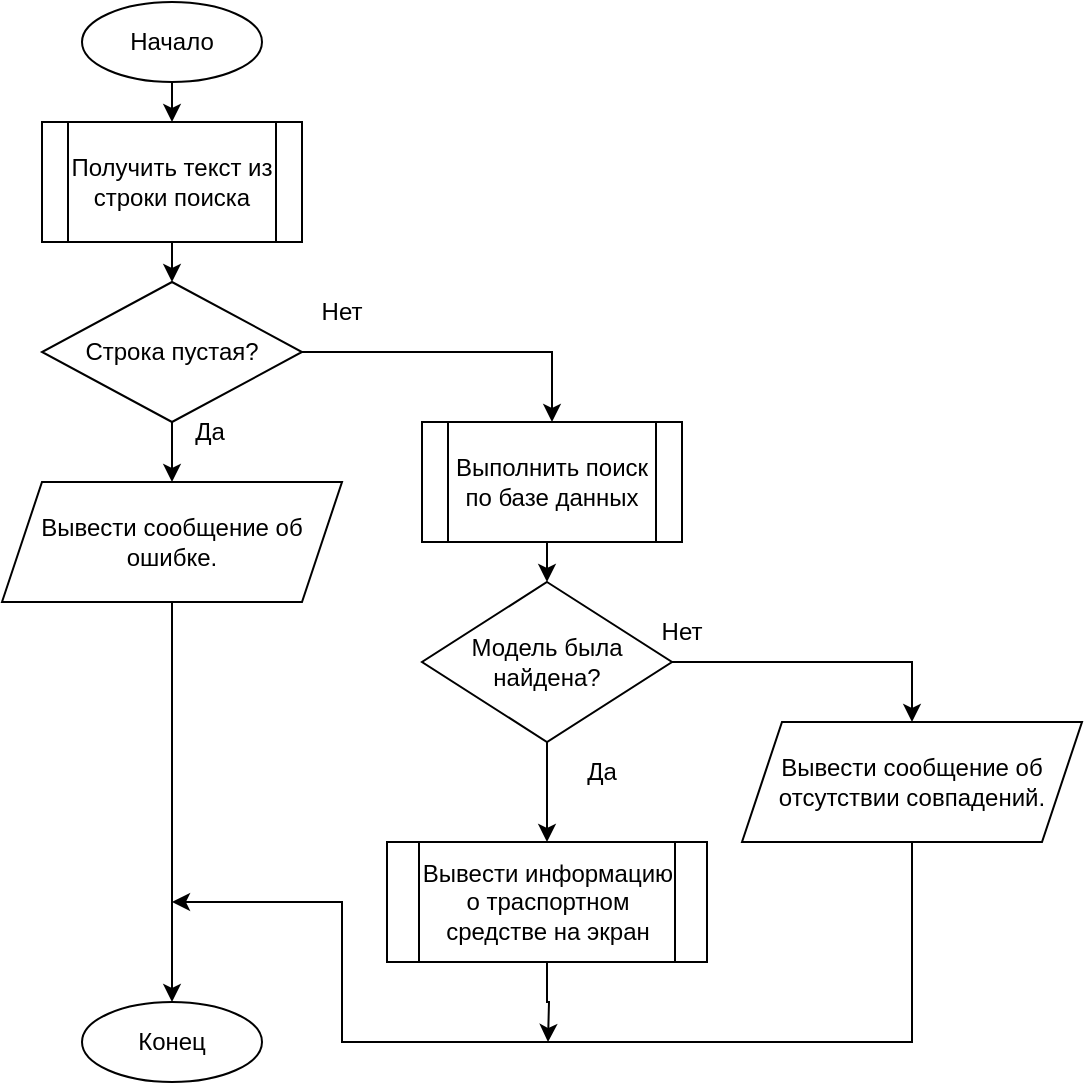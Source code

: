 <mxfile version="18.1.2" type="device"><diagram id="yAI-DXSnXlFrPBCN7Npv" name="Page-1"><mxGraphModel dx="1422" dy="705" grid="1" gridSize="10" guides="1" tooltips="1" connect="1" arrows="1" fold="1" page="1" pageScale="1" pageWidth="827" pageHeight="1169" math="0" shadow="0"><root><mxCell id="0"/><mxCell id="1" parent="0"/><mxCell id="VbZVWtqZm56potivwSsN-8" style="edgeStyle=orthogonalEdgeStyle;rounded=0;orthogonalLoop=1;jettySize=auto;html=1;exitX=0.5;exitY=1;exitDx=0;exitDy=0;entryX=0.5;entryY=0;entryDx=0;entryDy=0;" parent="1" source="VbZVWtqZm56potivwSsN-1" target="VbZVWtqZm56potivwSsN-3" edge="1"><mxGeometry relative="1" as="geometry"/></mxCell><mxCell id="VbZVWtqZm56potivwSsN-1" value="Начало" style="ellipse;whiteSpace=wrap;html=1;" parent="1" vertex="1"><mxGeometry x="350" y="80" width="90" height="40" as="geometry"/></mxCell><mxCell id="VbZVWtqZm56potivwSsN-2" value="Конец" style="ellipse;whiteSpace=wrap;html=1;" parent="1" vertex="1"><mxGeometry x="350" y="580" width="90" height="40" as="geometry"/></mxCell><mxCell id="VbZVWtqZm56potivwSsN-9" style="edgeStyle=orthogonalEdgeStyle;rounded=0;orthogonalLoop=1;jettySize=auto;html=1;exitX=0.5;exitY=1;exitDx=0;exitDy=0;entryX=0.5;entryY=0;entryDx=0;entryDy=0;" parent="1" source="VbZVWtqZm56potivwSsN-3" target="VbZVWtqZm56potivwSsN-5" edge="1"><mxGeometry relative="1" as="geometry"/></mxCell><mxCell id="VbZVWtqZm56potivwSsN-3" value="Получить текст из строки поиска" style="shape=process;whiteSpace=wrap;html=1;backgroundOutline=1;" parent="1" vertex="1"><mxGeometry x="330" y="140" width="130" height="60" as="geometry"/></mxCell><mxCell id="VbZVWtqZm56potivwSsN-10" style="edgeStyle=orthogonalEdgeStyle;rounded=0;orthogonalLoop=1;jettySize=auto;html=1;exitX=0.5;exitY=1;exitDx=0;exitDy=0;entryX=0.5;entryY=0;entryDx=0;entryDy=0;" parent="1" source="VbZVWtqZm56potivwSsN-5" target="VbZVWtqZm56potivwSsN-7" edge="1"><mxGeometry relative="1" as="geometry"/></mxCell><mxCell id="VbZVWtqZm56potivwSsN-15" style="edgeStyle=orthogonalEdgeStyle;rounded=0;orthogonalLoop=1;jettySize=auto;html=1;exitX=1;exitY=0.5;exitDx=0;exitDy=0;entryX=0.5;entryY=0;entryDx=0;entryDy=0;" parent="1" source="VbZVWtqZm56potivwSsN-5" target="VbZVWtqZm56potivwSsN-14" edge="1"><mxGeometry relative="1" as="geometry"/></mxCell><mxCell id="VbZVWtqZm56potivwSsN-5" value="Строка пустая?" style="rhombus;whiteSpace=wrap;html=1;" parent="1" vertex="1"><mxGeometry x="330" y="220" width="130" height="70" as="geometry"/></mxCell><mxCell id="VbZVWtqZm56potivwSsN-13" style="edgeStyle=orthogonalEdgeStyle;rounded=0;orthogonalLoop=1;jettySize=auto;html=1;exitX=0.5;exitY=1;exitDx=0;exitDy=0;entryX=0.5;entryY=0;entryDx=0;entryDy=0;" parent="1" source="VbZVWtqZm56potivwSsN-7" target="VbZVWtqZm56potivwSsN-2" edge="1"><mxGeometry relative="1" as="geometry"/></mxCell><mxCell id="VbZVWtqZm56potivwSsN-7" value="Вывести сообщение об ошибке." style="shape=parallelogram;perimeter=parallelogramPerimeter;whiteSpace=wrap;html=1;fixedSize=1;" parent="1" vertex="1"><mxGeometry x="310" y="320" width="170" height="60" as="geometry"/></mxCell><mxCell id="VbZVWtqZm56potivwSsN-11" value="Да" style="text;html=1;strokeColor=none;fillColor=none;align=center;verticalAlign=middle;whiteSpace=wrap;rounded=0;" parent="1" vertex="1"><mxGeometry x="384" y="280" width="60" height="30" as="geometry"/></mxCell><mxCell id="VbZVWtqZm56potivwSsN-12" value="Нет" style="text;html=1;strokeColor=none;fillColor=none;align=center;verticalAlign=middle;whiteSpace=wrap;rounded=0;" parent="1" vertex="1"><mxGeometry x="450" y="220" width="60" height="30" as="geometry"/></mxCell><mxCell id="VbZVWtqZm56potivwSsN-17" style="edgeStyle=orthogonalEdgeStyle;rounded=0;orthogonalLoop=1;jettySize=auto;html=1;exitX=0.5;exitY=1;exitDx=0;exitDy=0;entryX=0.5;entryY=0;entryDx=0;entryDy=0;" parent="1" source="VbZVWtqZm56potivwSsN-14" target="VbZVWtqZm56potivwSsN-16" edge="1"><mxGeometry relative="1" as="geometry"/></mxCell><mxCell id="VbZVWtqZm56potivwSsN-14" value="Выполнить поиск по базе данных" style="shape=process;whiteSpace=wrap;html=1;backgroundOutline=1;" parent="1" vertex="1"><mxGeometry x="520" y="290" width="130" height="60" as="geometry"/></mxCell><mxCell id="VbZVWtqZm56potivwSsN-19" style="edgeStyle=orthogonalEdgeStyle;rounded=0;orthogonalLoop=1;jettySize=auto;html=1;exitX=1;exitY=0.5;exitDx=0;exitDy=0;entryX=0.5;entryY=0;entryDx=0;entryDy=0;" parent="1" source="VbZVWtqZm56potivwSsN-16" target="VbZVWtqZm56potivwSsN-18" edge="1"><mxGeometry relative="1" as="geometry"/></mxCell><mxCell id="VbZVWtqZm56potivwSsN-24" style="edgeStyle=orthogonalEdgeStyle;rounded=0;orthogonalLoop=1;jettySize=auto;html=1;entryX=0.5;entryY=0;entryDx=0;entryDy=0;" parent="1" source="VbZVWtqZm56potivwSsN-16" target="VbZVWtqZm56potivwSsN-23" edge="1"><mxGeometry relative="1" as="geometry"/></mxCell><mxCell id="VbZVWtqZm56potivwSsN-16" value="Модель была найдена?" style="rhombus;whiteSpace=wrap;html=1;" parent="1" vertex="1"><mxGeometry x="520" y="370" width="125" height="80" as="geometry"/></mxCell><mxCell id="VbZVWtqZm56potivwSsN-20" style="edgeStyle=orthogonalEdgeStyle;rounded=0;orthogonalLoop=1;jettySize=auto;html=1;exitX=0.5;exitY=1;exitDx=0;exitDy=0;" parent="1" source="VbZVWtqZm56potivwSsN-18" edge="1"><mxGeometry relative="1" as="geometry"><mxPoint x="395" y="530" as="targetPoint"/><Array as="points"><mxPoint x="765" y="600"/><mxPoint x="480" y="600"/><mxPoint x="480" y="530"/></Array></mxGeometry></mxCell><mxCell id="VbZVWtqZm56potivwSsN-18" value="Вывести сообщение об отсутствии совпадений." style="shape=parallelogram;perimeter=parallelogramPerimeter;whiteSpace=wrap;html=1;fixedSize=1;" parent="1" vertex="1"><mxGeometry x="680" y="440" width="170" height="60" as="geometry"/></mxCell><mxCell id="VbZVWtqZm56potivwSsN-21" value="Нет" style="text;html=1;strokeColor=none;fillColor=none;align=center;verticalAlign=middle;whiteSpace=wrap;rounded=0;" parent="1" vertex="1"><mxGeometry x="620" y="380" width="60" height="30" as="geometry"/></mxCell><mxCell id="VbZVWtqZm56potivwSsN-22" value="Да" style="text;html=1;strokeColor=none;fillColor=none;align=center;verticalAlign=middle;whiteSpace=wrap;rounded=0;" parent="1" vertex="1"><mxGeometry x="580" y="450" width="60" height="30" as="geometry"/></mxCell><mxCell id="VbZVWtqZm56potivwSsN-25" style="edgeStyle=orthogonalEdgeStyle;rounded=0;orthogonalLoop=1;jettySize=auto;html=1;exitX=0.5;exitY=1;exitDx=0;exitDy=0;" parent="1" source="VbZVWtqZm56potivwSsN-23" edge="1"><mxGeometry relative="1" as="geometry"><mxPoint x="583" y="600" as="targetPoint"/></mxGeometry></mxCell><mxCell id="VbZVWtqZm56potivwSsN-23" value="Вывести информацию о траспортном средстве на экран" style="shape=process;whiteSpace=wrap;html=1;backgroundOutline=1;" parent="1" vertex="1"><mxGeometry x="502.5" y="500" width="160" height="60" as="geometry"/></mxCell></root></mxGraphModel></diagram></mxfile>